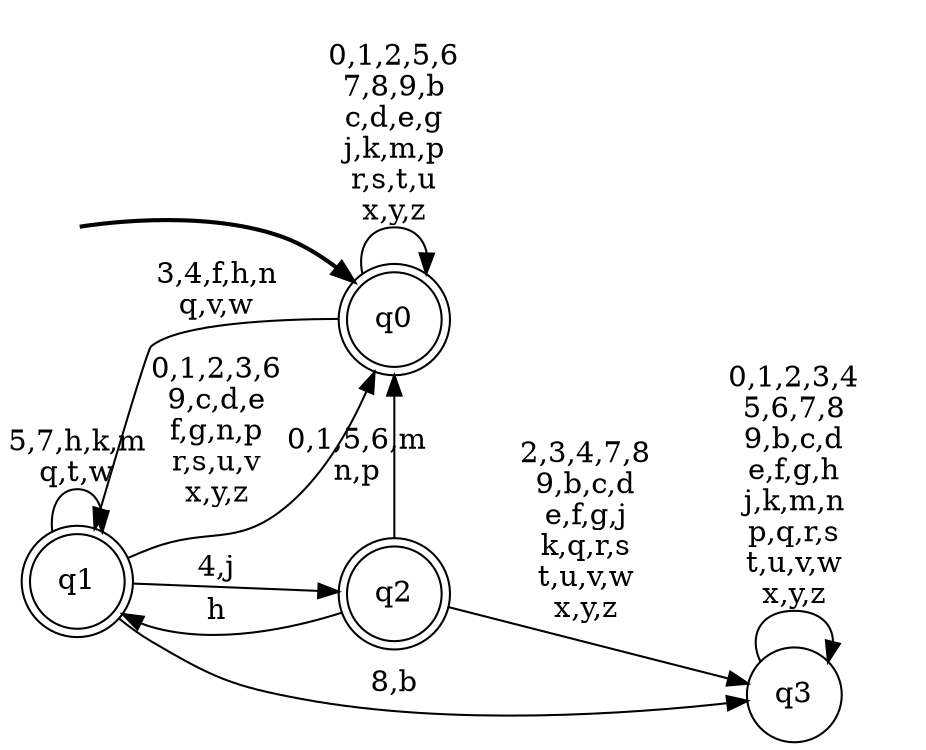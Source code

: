 digraph BlueStar {
__start0 [style = invis, shape = none, label = "", width = 0, height = 0];

rankdir=LR;
size="8,5";

s0 [style="rounded,filled", color="black", fillcolor="white" shape="doublecircle", label="q0"];
s1 [style="rounded,filled", color="black", fillcolor="white" shape="doublecircle", label="q1"];
s2 [style="rounded,filled", color="black", fillcolor="white" shape="doublecircle", label="q2"];
s3 [style="filled", color="black", fillcolor="white" shape="circle", label="q3"];
subgraph cluster_main { 
	graph [pad=".75", ranksep="0.15", nodesep="0.15"];
	 style=invis; 
	__start0 -> s0 [penwidth=2];
}
s0 -> s0 [label="0,1,2,5,6\n7,8,9,b\nc,d,e,g\nj,k,m,p\nr,s,t,u\nx,y,z"];
s0 -> s1 [label="3,4,f,h,n\nq,v,w"];
s1 -> s0 [label="0,1,2,3,6\n9,c,d,e\nf,g,n,p\nr,s,u,v\nx,y,z"];
s1 -> s1 [label="5,7,h,k,m\nq,t,w"];
s1 -> s2 [label="4,j"];
s1 -> s3 [label="8,b"];
s2 -> s0 [label="0,1,5,6,m\nn,p"];
s2 -> s1 [label="h"];
s2 -> s3 [label="2,3,4,7,8\n9,b,c,d\ne,f,g,j\nk,q,r,s\nt,u,v,w\nx,y,z"];
s3 -> s3 [label="0,1,2,3,4\n5,6,7,8\n9,b,c,d\ne,f,g,h\nj,k,m,n\np,q,r,s\nt,u,v,w\nx,y,z"];

}